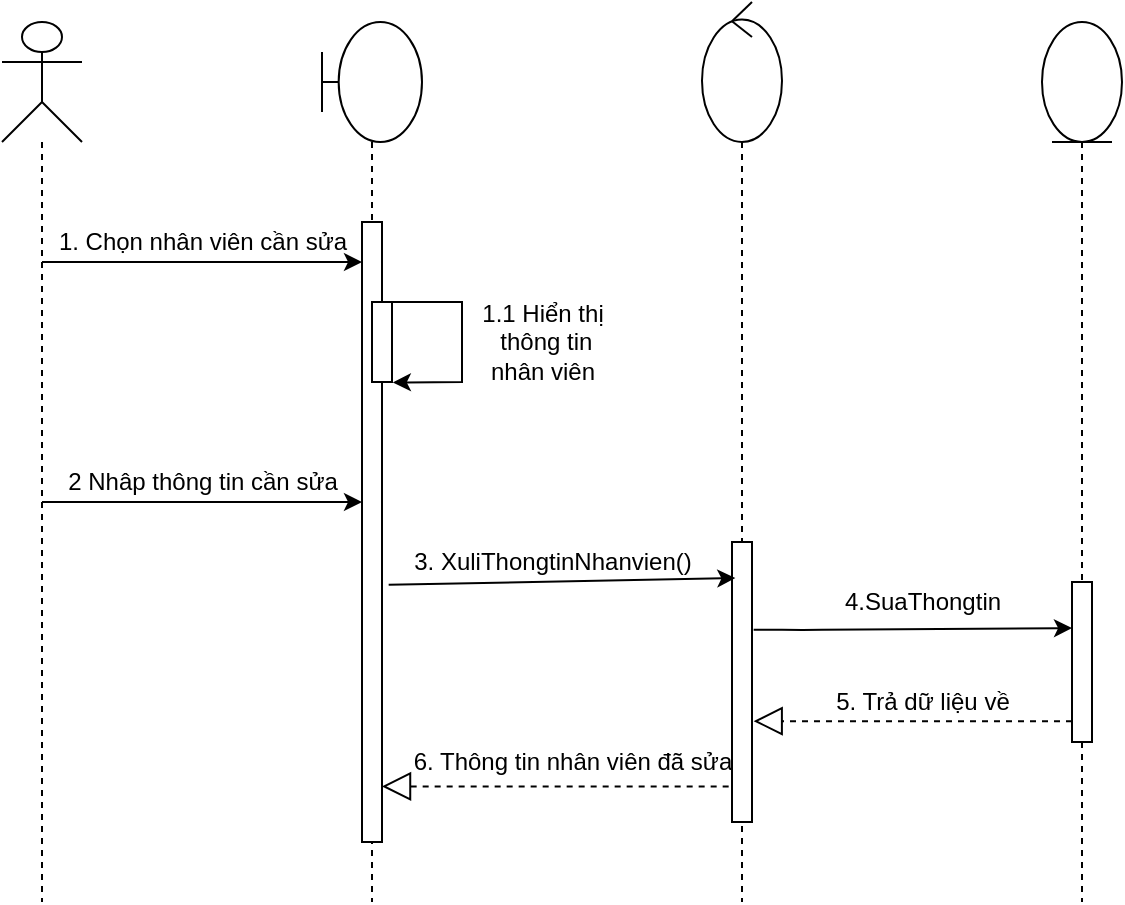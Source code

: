 <mxfile version="14.4.3" type="device"><diagram id="xMc6KWCkyDqp052bjCoD" name="Page-1"><mxGraphModel dx="710" dy="412" grid="1" gridSize="10" guides="1" tooltips="1" connect="1" arrows="1" fold="1" page="1" pageScale="1" pageWidth="850" pageHeight="1100" math="0" shadow="0"><root><mxCell id="0"/><mxCell id="1" parent="0"/><mxCell id="1Q_3C6IfcEOhp-1M9vYN-1" value="" style="shape=umlLifeline;participant=umlActor;perimeter=lifelinePerimeter;whiteSpace=wrap;html=1;container=1;collapsible=0;recursiveResize=0;verticalAlign=top;spacingTop=36;outlineConnect=0;size=60;" vertex="1" parent="1"><mxGeometry x="120" y="40" width="40" height="440" as="geometry"/></mxCell><mxCell id="1Q_3C6IfcEOhp-1M9vYN-2" value="" style="shape=umlLifeline;participant=umlBoundary;perimeter=lifelinePerimeter;whiteSpace=wrap;html=1;container=1;collapsible=0;recursiveResize=0;verticalAlign=top;spacingTop=36;outlineConnect=0;size=60;" vertex="1" parent="1"><mxGeometry x="280" y="40" width="50" height="440" as="geometry"/></mxCell><mxCell id="1Q_3C6IfcEOhp-1M9vYN-7" value="" style="html=1;points=[];perimeter=orthogonalPerimeter;" vertex="1" parent="1Q_3C6IfcEOhp-1M9vYN-2"><mxGeometry x="20" y="100" width="10" height="310" as="geometry"/></mxCell><mxCell id="1Q_3C6IfcEOhp-1M9vYN-3" value="" style="shape=umlLifeline;participant=umlControl;perimeter=lifelinePerimeter;whiteSpace=wrap;html=1;container=1;collapsible=0;recursiveResize=0;verticalAlign=top;spacingTop=36;outlineConnect=0;size=70;" vertex="1" parent="1"><mxGeometry x="470" y="30" width="40" height="450" as="geometry"/></mxCell><mxCell id="1Q_3C6IfcEOhp-1M9vYN-13" value="" style="html=1;points=[];perimeter=orthogonalPerimeter;" vertex="1" parent="1Q_3C6IfcEOhp-1M9vYN-3"><mxGeometry x="15" y="270" width="10" height="140" as="geometry"/></mxCell><mxCell id="1Q_3C6IfcEOhp-1M9vYN-4" value="" style="shape=umlLifeline;participant=umlEntity;perimeter=lifelinePerimeter;whiteSpace=wrap;html=1;container=1;collapsible=0;recursiveResize=0;verticalAlign=top;spacingTop=36;outlineConnect=0;size=60;" vertex="1" parent="1"><mxGeometry x="640" y="40" width="40" height="440" as="geometry"/></mxCell><mxCell id="1Q_3C6IfcEOhp-1M9vYN-5" value="" style="endArrow=classic;html=1;" edge="1" parent="1" source="1Q_3C6IfcEOhp-1M9vYN-1" target="1Q_3C6IfcEOhp-1M9vYN-7"><mxGeometry width="50" height="50" relative="1" as="geometry"><mxPoint x="400" y="280" as="sourcePoint"/><mxPoint x="305" y="160" as="targetPoint"/><Array as="points"><mxPoint x="240" y="160"/></Array></mxGeometry></mxCell><mxCell id="1Q_3C6IfcEOhp-1M9vYN-6" value="1. Chọn nhân viên cần sửa" style="text;html=1;align=center;verticalAlign=middle;resizable=0;points=[];autosize=1;" vertex="1" parent="1"><mxGeometry x="140" y="140" width="160" height="20" as="geometry"/></mxCell><mxCell id="1Q_3C6IfcEOhp-1M9vYN-8" value="" style="html=1;points=[];perimeter=orthogonalPerimeter;" vertex="1" parent="1"><mxGeometry x="305" y="180" width="10" height="40" as="geometry"/></mxCell><mxCell id="1Q_3C6IfcEOhp-1M9vYN-9" value="" style="endArrow=classic;html=1;exitX=1;exitY=0;exitDx=0;exitDy=0;exitPerimeter=0;entryX=1.043;entryY=1.006;entryDx=0;entryDy=0;entryPerimeter=0;rounded=0;" edge="1" parent="1" source="1Q_3C6IfcEOhp-1M9vYN-8" target="1Q_3C6IfcEOhp-1M9vYN-8"><mxGeometry width="50" height="50" relative="1" as="geometry"><mxPoint x="400" y="280" as="sourcePoint"/><mxPoint x="318" y="214" as="targetPoint"/><Array as="points"><mxPoint x="350" y="180"/><mxPoint x="350" y="220"/></Array></mxGeometry></mxCell><mxCell id="1Q_3C6IfcEOhp-1M9vYN-10" value="1.1 Hiển thị&lt;br&gt;&amp;nbsp;thông tin &lt;br&gt;nhân viên" style="text;html=1;align=center;verticalAlign=middle;resizable=0;points=[];autosize=1;" vertex="1" parent="1"><mxGeometry x="350" y="175" width="80" height="50" as="geometry"/></mxCell><mxCell id="1Q_3C6IfcEOhp-1M9vYN-11" value="" style="endArrow=classic;html=1;" edge="1" parent="1" source="1Q_3C6IfcEOhp-1M9vYN-1"><mxGeometry width="50" height="50" relative="1" as="geometry"><mxPoint x="390" y="330" as="sourcePoint"/><mxPoint x="300" y="280" as="targetPoint"/></mxGeometry></mxCell><mxCell id="1Q_3C6IfcEOhp-1M9vYN-12" value="2 Nhâp thông tin cần sửa" style="text;html=1;align=center;verticalAlign=middle;resizable=0;points=[];autosize=1;" vertex="1" parent="1"><mxGeometry x="145" y="260" width="150" height="20" as="geometry"/></mxCell><mxCell id="1Q_3C6IfcEOhp-1M9vYN-14" value="" style="endArrow=classic;html=1;exitX=1.333;exitY=0.585;exitDx=0;exitDy=0;exitPerimeter=0;entryX=0.167;entryY=0.129;entryDx=0;entryDy=0;entryPerimeter=0;" edge="1" parent="1" source="1Q_3C6IfcEOhp-1M9vYN-7" target="1Q_3C6IfcEOhp-1M9vYN-13"><mxGeometry width="50" height="50" relative="1" as="geometry"><mxPoint x="390" y="330" as="sourcePoint"/><mxPoint x="440" y="280" as="targetPoint"/></mxGeometry></mxCell><mxCell id="1Q_3C6IfcEOhp-1M9vYN-15" value="3. XuliThongtinNhanvien()" style="text;html=1;align=center;verticalAlign=middle;resizable=0;points=[];autosize=1;" vertex="1" parent="1"><mxGeometry x="320" y="300" width="150" height="20" as="geometry"/></mxCell><mxCell id="1Q_3C6IfcEOhp-1M9vYN-16" value="" style="html=1;points=[];perimeter=orthogonalPerimeter;" vertex="1" parent="1"><mxGeometry x="655" y="320" width="10" height="80" as="geometry"/></mxCell><mxCell id="1Q_3C6IfcEOhp-1M9vYN-17" value="" style="endArrow=classic;html=1;exitX=1.083;exitY=0.313;exitDx=0;exitDy=0;exitPerimeter=0;entryX=0;entryY=0.288;entryDx=0;entryDy=0;entryPerimeter=0;" edge="1" parent="1" source="1Q_3C6IfcEOhp-1M9vYN-13" target="1Q_3C6IfcEOhp-1M9vYN-16"><mxGeometry width="50" height="50" relative="1" as="geometry"><mxPoint x="390" y="250" as="sourcePoint"/><mxPoint x="440" y="200" as="targetPoint"/><Array as="points"><mxPoint x="520" y="344"/></Array></mxGeometry></mxCell><mxCell id="1Q_3C6IfcEOhp-1M9vYN-18" value="4.SuaThongtin" style="text;html=1;align=center;verticalAlign=middle;resizable=0;points=[];autosize=1;" vertex="1" parent="1"><mxGeometry x="535" y="320" width="90" height="20" as="geometry"/></mxCell><mxCell id="1Q_3C6IfcEOhp-1M9vYN-19" value="" style="endArrow=block;dashed=1;endFill=0;endSize=12;html=1;entryX=1.083;entryY=0.64;entryDx=0;entryDy=0;entryPerimeter=0;" edge="1" parent="1" source="1Q_3C6IfcEOhp-1M9vYN-16" target="1Q_3C6IfcEOhp-1M9vYN-13"><mxGeometry width="160" relative="1" as="geometry"><mxPoint x="610" y="420" as="sourcePoint"/><mxPoint x="500" y="380" as="targetPoint"/></mxGeometry></mxCell><mxCell id="1Q_3C6IfcEOhp-1M9vYN-20" value="5. Trả dữ liệu về" style="text;html=1;align=center;verticalAlign=middle;resizable=0;points=[];autosize=1;" vertex="1" parent="1"><mxGeometry x="530" y="370" width="100" height="20" as="geometry"/></mxCell><mxCell id="1Q_3C6IfcEOhp-1M9vYN-21" value="" style="endArrow=block;dashed=1;endFill=0;endSize=12;html=1;exitX=-0.167;exitY=0.873;exitDx=0;exitDy=0;exitPerimeter=0;" edge="1" parent="1" source="1Q_3C6IfcEOhp-1M9vYN-13" target="1Q_3C6IfcEOhp-1M9vYN-7"><mxGeometry width="160" relative="1" as="geometry"><mxPoint x="330" y="300" as="sourcePoint"/><mxPoint x="490" y="300" as="targetPoint"/></mxGeometry></mxCell><mxCell id="1Q_3C6IfcEOhp-1M9vYN-22" value="6. Thông tin nhân viên đã sửa" style="text;html=1;align=center;verticalAlign=middle;resizable=0;points=[];autosize=1;" vertex="1" parent="1"><mxGeometry x="320" y="400" width="170" height="20" as="geometry"/></mxCell></root></mxGraphModel></diagram></mxfile>